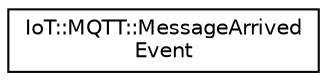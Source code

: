 digraph "Graphical Class Hierarchy"
{
 // LATEX_PDF_SIZE
  edge [fontname="Helvetica",fontsize="10",labelfontname="Helvetica",labelfontsize="10"];
  node [fontname="Helvetica",fontsize="10",shape=record];
  rankdir="LR";
  Node0 [label="IoT::MQTT::MessageArrived\lEvent",height=0.2,width=0.4,color="black", fillcolor="white", style="filled",URL="$structIoT_1_1MQTT_1_1MessageArrivedEvent.html",tooltip="Event arguments for MQTTClient::messageArrived."];
}
